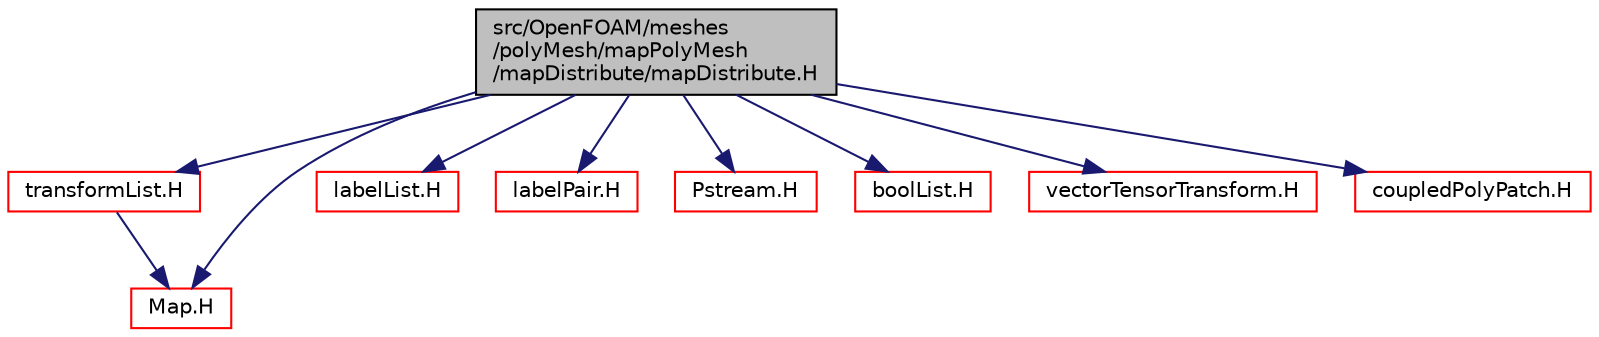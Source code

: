 digraph "src/OpenFOAM/meshes/polyMesh/mapPolyMesh/mapDistribute/mapDistribute.H"
{
  bgcolor="transparent";
  edge [fontname="Helvetica",fontsize="10",labelfontname="Helvetica",labelfontsize="10"];
  node [fontname="Helvetica",fontsize="10",shape=record];
  Node1 [label="src/OpenFOAM/meshes\l/polyMesh/mapPolyMesh\l/mapDistribute/mapDistribute.H",height=0.2,width=0.4,color="black", fillcolor="grey75", style="filled", fontcolor="black"];
  Node1 -> Node2 [color="midnightblue",fontsize="10",style="solid",fontname="Helvetica"];
  Node2 [label="transformList.H",height=0.2,width=0.4,color="red",URL="$a07998.html",tooltip="Spatial transformation functions for primitive fields. "];
  Node2 -> Node3 [color="midnightblue",fontsize="10",style="solid",fontname="Helvetica"];
  Node3 [label="Map.H",height=0.2,width=0.4,color="red",URL="$a07579.html"];
  Node1 -> Node4 [color="midnightblue",fontsize="10",style="solid",fontname="Helvetica"];
  Node4 [label="labelList.H",height=0.2,width=0.4,color="red",URL="$a08887.html"];
  Node1 -> Node5 [color="midnightblue",fontsize="10",style="solid",fontname="Helvetica"];
  Node5 [label="labelPair.H",height=0.2,width=0.4,color="red",URL="$a08908.html"];
  Node1 -> Node6 [color="midnightblue",fontsize="10",style="solid",fontname="Helvetica"];
  Node6 [label="Pstream.H",height=0.2,width=0.4,color="red",URL="$a07794.html"];
  Node1 -> Node7 [color="midnightblue",fontsize="10",style="solid",fontname="Helvetica"];
  Node7 [label="boolList.H",height=0.2,width=0.4,color="red",URL="$a08805.html"];
  Node1 -> Node3 [color="midnightblue",fontsize="10",style="solid",fontname="Helvetica"];
  Node1 -> Node8 [color="midnightblue",fontsize="10",style="solid",fontname="Helvetica"];
  Node8 [label="vectorTensorTransform.H",height=0.2,width=0.4,color="red",URL="$a08862.html"];
  Node1 -> Node9 [color="midnightblue",fontsize="10",style="solid",fontname="Helvetica"];
  Node9 [label="coupledPolyPatch.H",height=0.2,width=0.4,color="red",URL="$a08646.html"];
}
